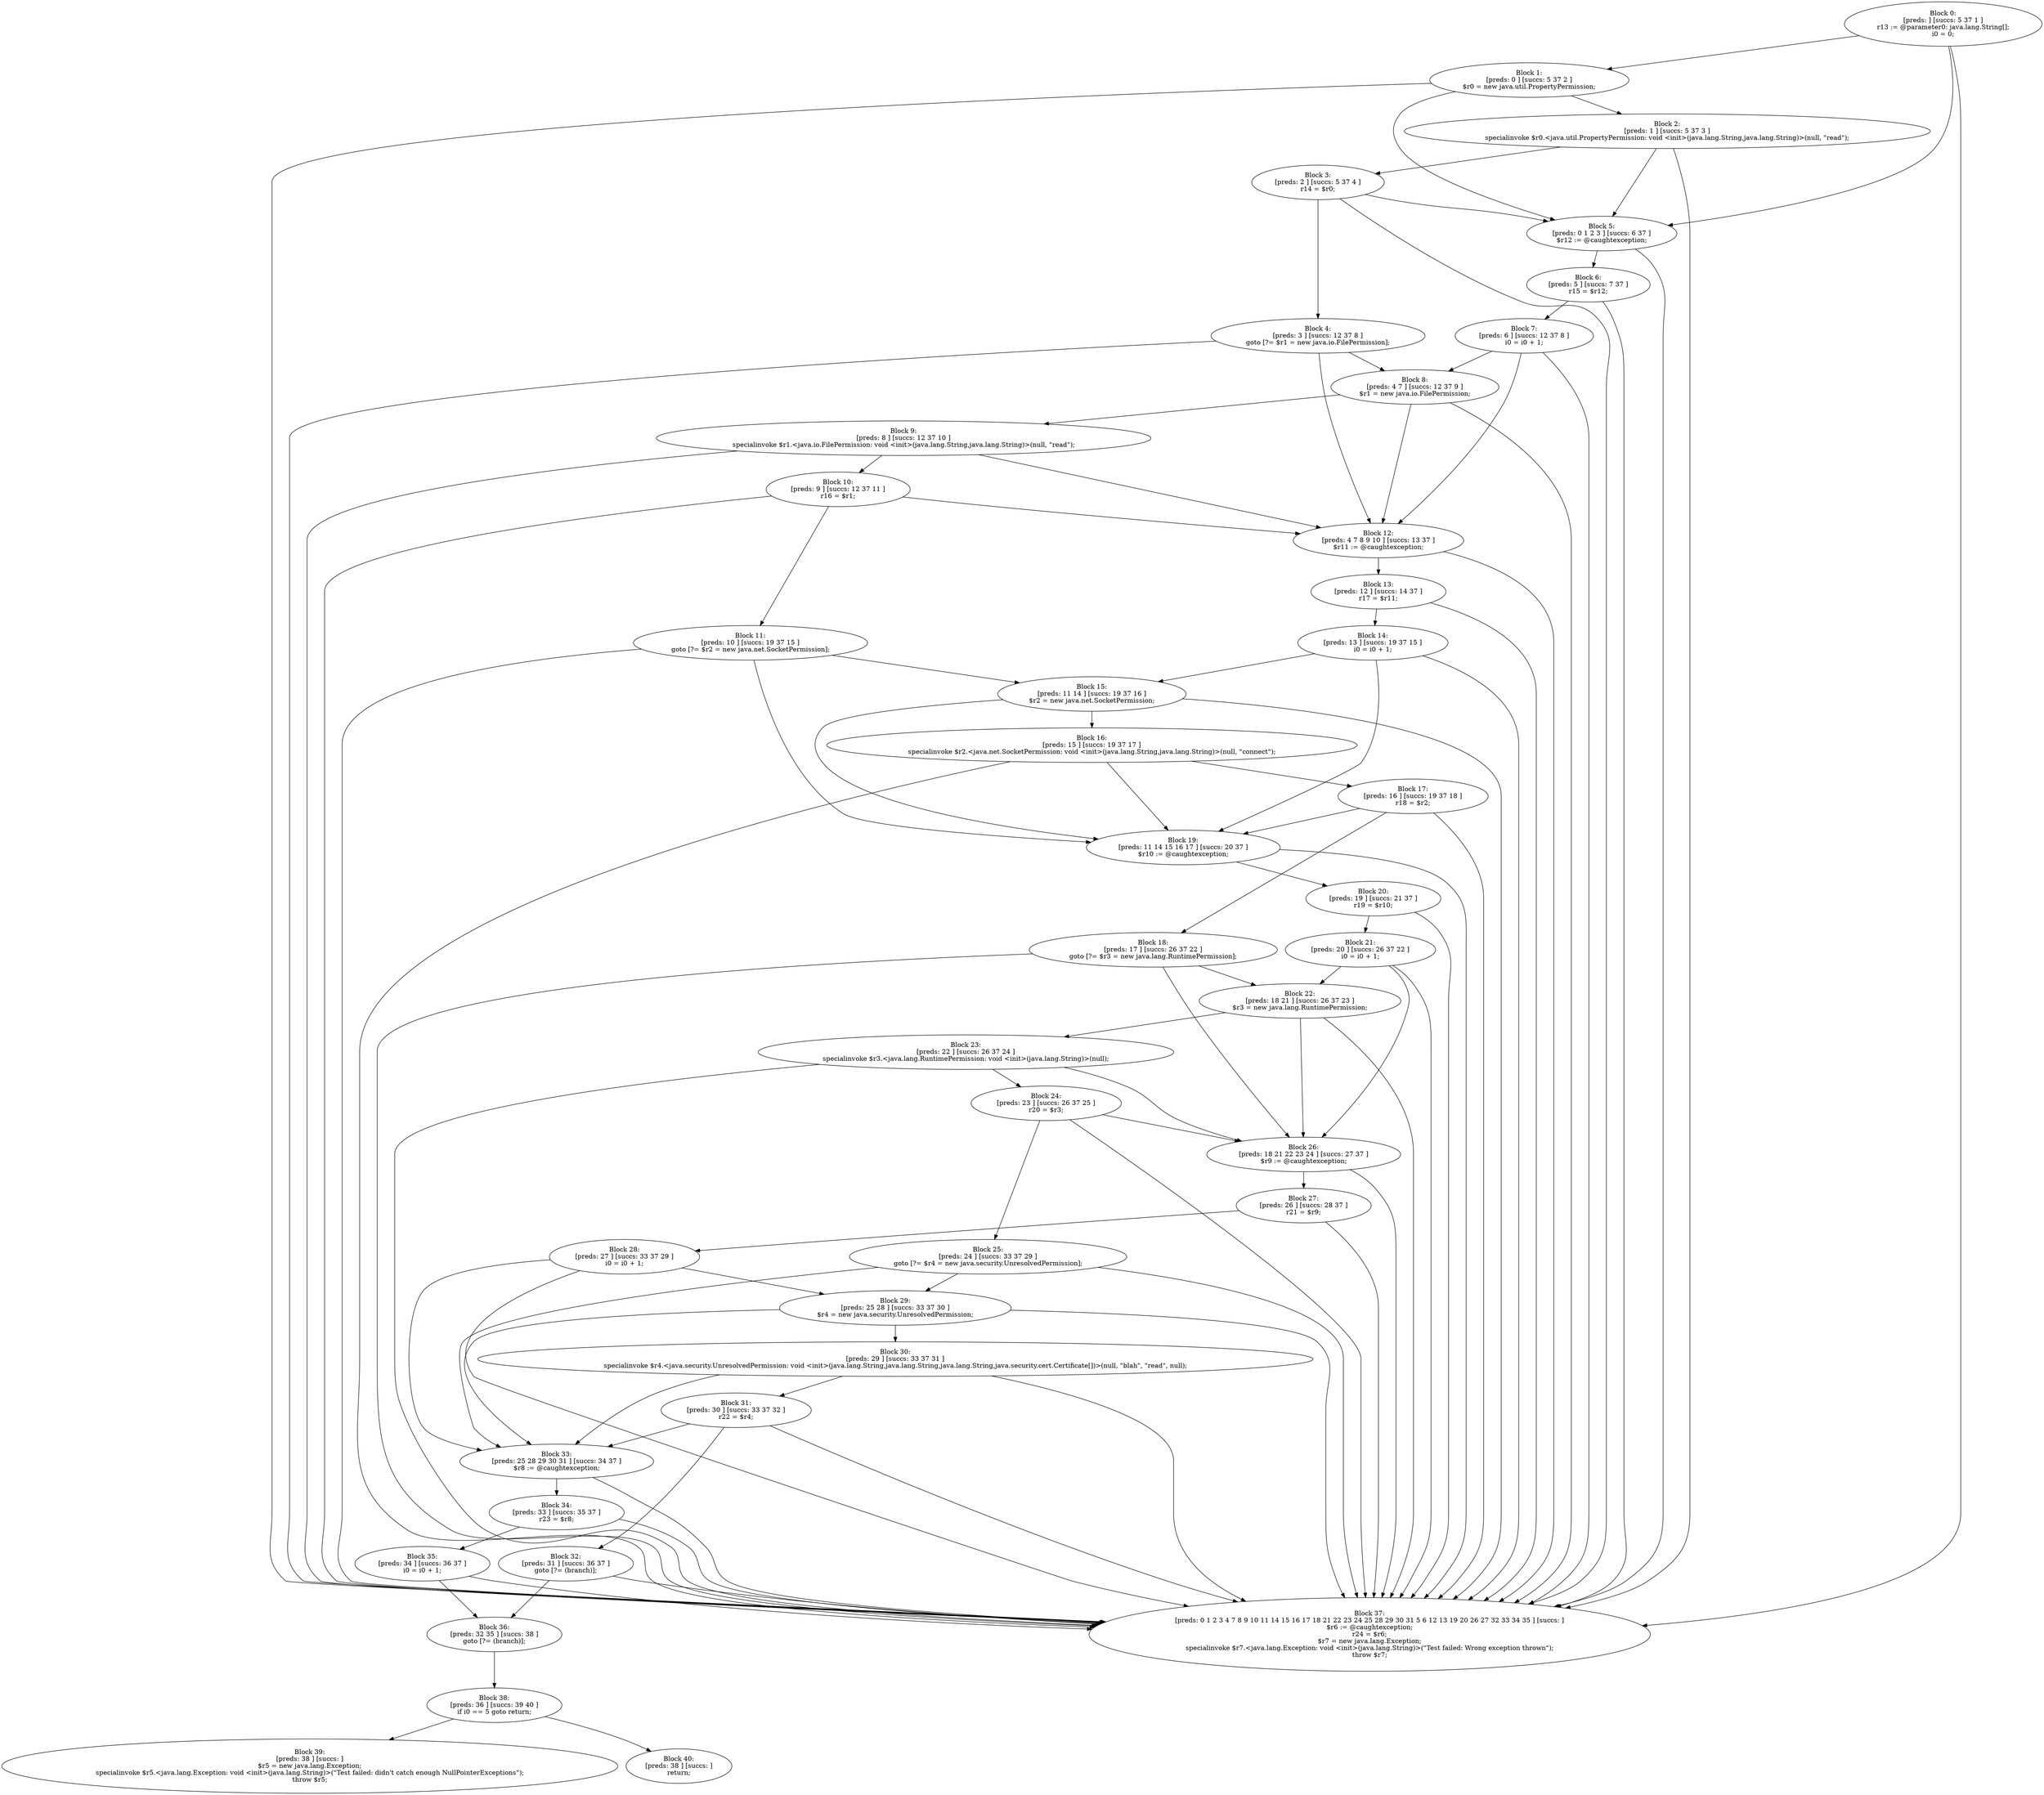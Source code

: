 digraph "unitGraph" {
    "Block 0:
[preds: ] [succs: 5 37 1 ]
r13 := @parameter0: java.lang.String[];
i0 = 0;
"
    "Block 1:
[preds: 0 ] [succs: 5 37 2 ]
$r0 = new java.util.PropertyPermission;
"
    "Block 2:
[preds: 1 ] [succs: 5 37 3 ]
specialinvoke $r0.<java.util.PropertyPermission: void <init>(java.lang.String,java.lang.String)>(null, \"read\");
"
    "Block 3:
[preds: 2 ] [succs: 5 37 4 ]
r14 = $r0;
"
    "Block 4:
[preds: 3 ] [succs: 12 37 8 ]
goto [?= $r1 = new java.io.FilePermission];
"
    "Block 5:
[preds: 0 1 2 3 ] [succs: 6 37 ]
$r12 := @caughtexception;
"
    "Block 6:
[preds: 5 ] [succs: 7 37 ]
r15 = $r12;
"
    "Block 7:
[preds: 6 ] [succs: 12 37 8 ]
i0 = i0 + 1;
"
    "Block 8:
[preds: 4 7 ] [succs: 12 37 9 ]
$r1 = new java.io.FilePermission;
"
    "Block 9:
[preds: 8 ] [succs: 12 37 10 ]
specialinvoke $r1.<java.io.FilePermission: void <init>(java.lang.String,java.lang.String)>(null, \"read\");
"
    "Block 10:
[preds: 9 ] [succs: 12 37 11 ]
r16 = $r1;
"
    "Block 11:
[preds: 10 ] [succs: 19 37 15 ]
goto [?= $r2 = new java.net.SocketPermission];
"
    "Block 12:
[preds: 4 7 8 9 10 ] [succs: 13 37 ]
$r11 := @caughtexception;
"
    "Block 13:
[preds: 12 ] [succs: 14 37 ]
r17 = $r11;
"
    "Block 14:
[preds: 13 ] [succs: 19 37 15 ]
i0 = i0 + 1;
"
    "Block 15:
[preds: 11 14 ] [succs: 19 37 16 ]
$r2 = new java.net.SocketPermission;
"
    "Block 16:
[preds: 15 ] [succs: 19 37 17 ]
specialinvoke $r2.<java.net.SocketPermission: void <init>(java.lang.String,java.lang.String)>(null, \"connect\");
"
    "Block 17:
[preds: 16 ] [succs: 19 37 18 ]
r18 = $r2;
"
    "Block 18:
[preds: 17 ] [succs: 26 37 22 ]
goto [?= $r3 = new java.lang.RuntimePermission];
"
    "Block 19:
[preds: 11 14 15 16 17 ] [succs: 20 37 ]
$r10 := @caughtexception;
"
    "Block 20:
[preds: 19 ] [succs: 21 37 ]
r19 = $r10;
"
    "Block 21:
[preds: 20 ] [succs: 26 37 22 ]
i0 = i0 + 1;
"
    "Block 22:
[preds: 18 21 ] [succs: 26 37 23 ]
$r3 = new java.lang.RuntimePermission;
"
    "Block 23:
[preds: 22 ] [succs: 26 37 24 ]
specialinvoke $r3.<java.lang.RuntimePermission: void <init>(java.lang.String)>(null);
"
    "Block 24:
[preds: 23 ] [succs: 26 37 25 ]
r20 = $r3;
"
    "Block 25:
[preds: 24 ] [succs: 33 37 29 ]
goto [?= $r4 = new java.security.UnresolvedPermission];
"
    "Block 26:
[preds: 18 21 22 23 24 ] [succs: 27 37 ]
$r9 := @caughtexception;
"
    "Block 27:
[preds: 26 ] [succs: 28 37 ]
r21 = $r9;
"
    "Block 28:
[preds: 27 ] [succs: 33 37 29 ]
i0 = i0 + 1;
"
    "Block 29:
[preds: 25 28 ] [succs: 33 37 30 ]
$r4 = new java.security.UnresolvedPermission;
"
    "Block 30:
[preds: 29 ] [succs: 33 37 31 ]
specialinvoke $r4.<java.security.UnresolvedPermission: void <init>(java.lang.String,java.lang.String,java.lang.String,java.security.cert.Certificate[])>(null, \"blah\", \"read\", null);
"
    "Block 31:
[preds: 30 ] [succs: 33 37 32 ]
r22 = $r4;
"
    "Block 32:
[preds: 31 ] [succs: 36 37 ]
goto [?= (branch)];
"
    "Block 33:
[preds: 25 28 29 30 31 ] [succs: 34 37 ]
$r8 := @caughtexception;
"
    "Block 34:
[preds: 33 ] [succs: 35 37 ]
r23 = $r8;
"
    "Block 35:
[preds: 34 ] [succs: 36 37 ]
i0 = i0 + 1;
"
    "Block 36:
[preds: 32 35 ] [succs: 38 ]
goto [?= (branch)];
"
    "Block 37:
[preds: 0 1 2 3 4 7 8 9 10 11 14 15 16 17 18 21 22 23 24 25 28 29 30 31 5 6 12 13 19 20 26 27 32 33 34 35 ] [succs: ]
$r6 := @caughtexception;
r24 = $r6;
$r7 = new java.lang.Exception;
specialinvoke $r7.<java.lang.Exception: void <init>(java.lang.String)>(\"Test failed: Wrong exception thrown\");
throw $r7;
"
    "Block 38:
[preds: 36 ] [succs: 39 40 ]
if i0 == 5 goto return;
"
    "Block 39:
[preds: 38 ] [succs: ]
$r5 = new java.lang.Exception;
specialinvoke $r5.<java.lang.Exception: void <init>(java.lang.String)>(\"Test failed: didn\'t catch enough NullPointerExceptions\");
throw $r5;
"
    "Block 40:
[preds: 38 ] [succs: ]
return;
"
    "Block 0:
[preds: ] [succs: 5 37 1 ]
r13 := @parameter0: java.lang.String[];
i0 = 0;
"->"Block 5:
[preds: 0 1 2 3 ] [succs: 6 37 ]
$r12 := @caughtexception;
";
    "Block 0:
[preds: ] [succs: 5 37 1 ]
r13 := @parameter0: java.lang.String[];
i0 = 0;
"->"Block 37:
[preds: 0 1 2 3 4 7 8 9 10 11 14 15 16 17 18 21 22 23 24 25 28 29 30 31 5 6 12 13 19 20 26 27 32 33 34 35 ] [succs: ]
$r6 := @caughtexception;
r24 = $r6;
$r7 = new java.lang.Exception;
specialinvoke $r7.<java.lang.Exception: void <init>(java.lang.String)>(\"Test failed: Wrong exception thrown\");
throw $r7;
";
    "Block 0:
[preds: ] [succs: 5 37 1 ]
r13 := @parameter0: java.lang.String[];
i0 = 0;
"->"Block 1:
[preds: 0 ] [succs: 5 37 2 ]
$r0 = new java.util.PropertyPermission;
";
    "Block 1:
[preds: 0 ] [succs: 5 37 2 ]
$r0 = new java.util.PropertyPermission;
"->"Block 5:
[preds: 0 1 2 3 ] [succs: 6 37 ]
$r12 := @caughtexception;
";
    "Block 1:
[preds: 0 ] [succs: 5 37 2 ]
$r0 = new java.util.PropertyPermission;
"->"Block 37:
[preds: 0 1 2 3 4 7 8 9 10 11 14 15 16 17 18 21 22 23 24 25 28 29 30 31 5 6 12 13 19 20 26 27 32 33 34 35 ] [succs: ]
$r6 := @caughtexception;
r24 = $r6;
$r7 = new java.lang.Exception;
specialinvoke $r7.<java.lang.Exception: void <init>(java.lang.String)>(\"Test failed: Wrong exception thrown\");
throw $r7;
";
    "Block 1:
[preds: 0 ] [succs: 5 37 2 ]
$r0 = new java.util.PropertyPermission;
"->"Block 2:
[preds: 1 ] [succs: 5 37 3 ]
specialinvoke $r0.<java.util.PropertyPermission: void <init>(java.lang.String,java.lang.String)>(null, \"read\");
";
    "Block 2:
[preds: 1 ] [succs: 5 37 3 ]
specialinvoke $r0.<java.util.PropertyPermission: void <init>(java.lang.String,java.lang.String)>(null, \"read\");
"->"Block 5:
[preds: 0 1 2 3 ] [succs: 6 37 ]
$r12 := @caughtexception;
";
    "Block 2:
[preds: 1 ] [succs: 5 37 3 ]
specialinvoke $r0.<java.util.PropertyPermission: void <init>(java.lang.String,java.lang.String)>(null, \"read\");
"->"Block 37:
[preds: 0 1 2 3 4 7 8 9 10 11 14 15 16 17 18 21 22 23 24 25 28 29 30 31 5 6 12 13 19 20 26 27 32 33 34 35 ] [succs: ]
$r6 := @caughtexception;
r24 = $r6;
$r7 = new java.lang.Exception;
specialinvoke $r7.<java.lang.Exception: void <init>(java.lang.String)>(\"Test failed: Wrong exception thrown\");
throw $r7;
";
    "Block 2:
[preds: 1 ] [succs: 5 37 3 ]
specialinvoke $r0.<java.util.PropertyPermission: void <init>(java.lang.String,java.lang.String)>(null, \"read\");
"->"Block 3:
[preds: 2 ] [succs: 5 37 4 ]
r14 = $r0;
";
    "Block 3:
[preds: 2 ] [succs: 5 37 4 ]
r14 = $r0;
"->"Block 5:
[preds: 0 1 2 3 ] [succs: 6 37 ]
$r12 := @caughtexception;
";
    "Block 3:
[preds: 2 ] [succs: 5 37 4 ]
r14 = $r0;
"->"Block 37:
[preds: 0 1 2 3 4 7 8 9 10 11 14 15 16 17 18 21 22 23 24 25 28 29 30 31 5 6 12 13 19 20 26 27 32 33 34 35 ] [succs: ]
$r6 := @caughtexception;
r24 = $r6;
$r7 = new java.lang.Exception;
specialinvoke $r7.<java.lang.Exception: void <init>(java.lang.String)>(\"Test failed: Wrong exception thrown\");
throw $r7;
";
    "Block 3:
[preds: 2 ] [succs: 5 37 4 ]
r14 = $r0;
"->"Block 4:
[preds: 3 ] [succs: 12 37 8 ]
goto [?= $r1 = new java.io.FilePermission];
";
    "Block 4:
[preds: 3 ] [succs: 12 37 8 ]
goto [?= $r1 = new java.io.FilePermission];
"->"Block 12:
[preds: 4 7 8 9 10 ] [succs: 13 37 ]
$r11 := @caughtexception;
";
    "Block 4:
[preds: 3 ] [succs: 12 37 8 ]
goto [?= $r1 = new java.io.FilePermission];
"->"Block 37:
[preds: 0 1 2 3 4 7 8 9 10 11 14 15 16 17 18 21 22 23 24 25 28 29 30 31 5 6 12 13 19 20 26 27 32 33 34 35 ] [succs: ]
$r6 := @caughtexception;
r24 = $r6;
$r7 = new java.lang.Exception;
specialinvoke $r7.<java.lang.Exception: void <init>(java.lang.String)>(\"Test failed: Wrong exception thrown\");
throw $r7;
";
    "Block 4:
[preds: 3 ] [succs: 12 37 8 ]
goto [?= $r1 = new java.io.FilePermission];
"->"Block 8:
[preds: 4 7 ] [succs: 12 37 9 ]
$r1 = new java.io.FilePermission;
";
    "Block 5:
[preds: 0 1 2 3 ] [succs: 6 37 ]
$r12 := @caughtexception;
"->"Block 6:
[preds: 5 ] [succs: 7 37 ]
r15 = $r12;
";
    "Block 5:
[preds: 0 1 2 3 ] [succs: 6 37 ]
$r12 := @caughtexception;
"->"Block 37:
[preds: 0 1 2 3 4 7 8 9 10 11 14 15 16 17 18 21 22 23 24 25 28 29 30 31 5 6 12 13 19 20 26 27 32 33 34 35 ] [succs: ]
$r6 := @caughtexception;
r24 = $r6;
$r7 = new java.lang.Exception;
specialinvoke $r7.<java.lang.Exception: void <init>(java.lang.String)>(\"Test failed: Wrong exception thrown\");
throw $r7;
";
    "Block 6:
[preds: 5 ] [succs: 7 37 ]
r15 = $r12;
"->"Block 7:
[preds: 6 ] [succs: 12 37 8 ]
i0 = i0 + 1;
";
    "Block 6:
[preds: 5 ] [succs: 7 37 ]
r15 = $r12;
"->"Block 37:
[preds: 0 1 2 3 4 7 8 9 10 11 14 15 16 17 18 21 22 23 24 25 28 29 30 31 5 6 12 13 19 20 26 27 32 33 34 35 ] [succs: ]
$r6 := @caughtexception;
r24 = $r6;
$r7 = new java.lang.Exception;
specialinvoke $r7.<java.lang.Exception: void <init>(java.lang.String)>(\"Test failed: Wrong exception thrown\");
throw $r7;
";
    "Block 7:
[preds: 6 ] [succs: 12 37 8 ]
i0 = i0 + 1;
"->"Block 12:
[preds: 4 7 8 9 10 ] [succs: 13 37 ]
$r11 := @caughtexception;
";
    "Block 7:
[preds: 6 ] [succs: 12 37 8 ]
i0 = i0 + 1;
"->"Block 37:
[preds: 0 1 2 3 4 7 8 9 10 11 14 15 16 17 18 21 22 23 24 25 28 29 30 31 5 6 12 13 19 20 26 27 32 33 34 35 ] [succs: ]
$r6 := @caughtexception;
r24 = $r6;
$r7 = new java.lang.Exception;
specialinvoke $r7.<java.lang.Exception: void <init>(java.lang.String)>(\"Test failed: Wrong exception thrown\");
throw $r7;
";
    "Block 7:
[preds: 6 ] [succs: 12 37 8 ]
i0 = i0 + 1;
"->"Block 8:
[preds: 4 7 ] [succs: 12 37 9 ]
$r1 = new java.io.FilePermission;
";
    "Block 8:
[preds: 4 7 ] [succs: 12 37 9 ]
$r1 = new java.io.FilePermission;
"->"Block 12:
[preds: 4 7 8 9 10 ] [succs: 13 37 ]
$r11 := @caughtexception;
";
    "Block 8:
[preds: 4 7 ] [succs: 12 37 9 ]
$r1 = new java.io.FilePermission;
"->"Block 37:
[preds: 0 1 2 3 4 7 8 9 10 11 14 15 16 17 18 21 22 23 24 25 28 29 30 31 5 6 12 13 19 20 26 27 32 33 34 35 ] [succs: ]
$r6 := @caughtexception;
r24 = $r6;
$r7 = new java.lang.Exception;
specialinvoke $r7.<java.lang.Exception: void <init>(java.lang.String)>(\"Test failed: Wrong exception thrown\");
throw $r7;
";
    "Block 8:
[preds: 4 7 ] [succs: 12 37 9 ]
$r1 = new java.io.FilePermission;
"->"Block 9:
[preds: 8 ] [succs: 12 37 10 ]
specialinvoke $r1.<java.io.FilePermission: void <init>(java.lang.String,java.lang.String)>(null, \"read\");
";
    "Block 9:
[preds: 8 ] [succs: 12 37 10 ]
specialinvoke $r1.<java.io.FilePermission: void <init>(java.lang.String,java.lang.String)>(null, \"read\");
"->"Block 12:
[preds: 4 7 8 9 10 ] [succs: 13 37 ]
$r11 := @caughtexception;
";
    "Block 9:
[preds: 8 ] [succs: 12 37 10 ]
specialinvoke $r1.<java.io.FilePermission: void <init>(java.lang.String,java.lang.String)>(null, \"read\");
"->"Block 37:
[preds: 0 1 2 3 4 7 8 9 10 11 14 15 16 17 18 21 22 23 24 25 28 29 30 31 5 6 12 13 19 20 26 27 32 33 34 35 ] [succs: ]
$r6 := @caughtexception;
r24 = $r6;
$r7 = new java.lang.Exception;
specialinvoke $r7.<java.lang.Exception: void <init>(java.lang.String)>(\"Test failed: Wrong exception thrown\");
throw $r7;
";
    "Block 9:
[preds: 8 ] [succs: 12 37 10 ]
specialinvoke $r1.<java.io.FilePermission: void <init>(java.lang.String,java.lang.String)>(null, \"read\");
"->"Block 10:
[preds: 9 ] [succs: 12 37 11 ]
r16 = $r1;
";
    "Block 10:
[preds: 9 ] [succs: 12 37 11 ]
r16 = $r1;
"->"Block 12:
[preds: 4 7 8 9 10 ] [succs: 13 37 ]
$r11 := @caughtexception;
";
    "Block 10:
[preds: 9 ] [succs: 12 37 11 ]
r16 = $r1;
"->"Block 37:
[preds: 0 1 2 3 4 7 8 9 10 11 14 15 16 17 18 21 22 23 24 25 28 29 30 31 5 6 12 13 19 20 26 27 32 33 34 35 ] [succs: ]
$r6 := @caughtexception;
r24 = $r6;
$r7 = new java.lang.Exception;
specialinvoke $r7.<java.lang.Exception: void <init>(java.lang.String)>(\"Test failed: Wrong exception thrown\");
throw $r7;
";
    "Block 10:
[preds: 9 ] [succs: 12 37 11 ]
r16 = $r1;
"->"Block 11:
[preds: 10 ] [succs: 19 37 15 ]
goto [?= $r2 = new java.net.SocketPermission];
";
    "Block 11:
[preds: 10 ] [succs: 19 37 15 ]
goto [?= $r2 = new java.net.SocketPermission];
"->"Block 19:
[preds: 11 14 15 16 17 ] [succs: 20 37 ]
$r10 := @caughtexception;
";
    "Block 11:
[preds: 10 ] [succs: 19 37 15 ]
goto [?= $r2 = new java.net.SocketPermission];
"->"Block 37:
[preds: 0 1 2 3 4 7 8 9 10 11 14 15 16 17 18 21 22 23 24 25 28 29 30 31 5 6 12 13 19 20 26 27 32 33 34 35 ] [succs: ]
$r6 := @caughtexception;
r24 = $r6;
$r7 = new java.lang.Exception;
specialinvoke $r7.<java.lang.Exception: void <init>(java.lang.String)>(\"Test failed: Wrong exception thrown\");
throw $r7;
";
    "Block 11:
[preds: 10 ] [succs: 19 37 15 ]
goto [?= $r2 = new java.net.SocketPermission];
"->"Block 15:
[preds: 11 14 ] [succs: 19 37 16 ]
$r2 = new java.net.SocketPermission;
";
    "Block 12:
[preds: 4 7 8 9 10 ] [succs: 13 37 ]
$r11 := @caughtexception;
"->"Block 13:
[preds: 12 ] [succs: 14 37 ]
r17 = $r11;
";
    "Block 12:
[preds: 4 7 8 9 10 ] [succs: 13 37 ]
$r11 := @caughtexception;
"->"Block 37:
[preds: 0 1 2 3 4 7 8 9 10 11 14 15 16 17 18 21 22 23 24 25 28 29 30 31 5 6 12 13 19 20 26 27 32 33 34 35 ] [succs: ]
$r6 := @caughtexception;
r24 = $r6;
$r7 = new java.lang.Exception;
specialinvoke $r7.<java.lang.Exception: void <init>(java.lang.String)>(\"Test failed: Wrong exception thrown\");
throw $r7;
";
    "Block 13:
[preds: 12 ] [succs: 14 37 ]
r17 = $r11;
"->"Block 14:
[preds: 13 ] [succs: 19 37 15 ]
i0 = i0 + 1;
";
    "Block 13:
[preds: 12 ] [succs: 14 37 ]
r17 = $r11;
"->"Block 37:
[preds: 0 1 2 3 4 7 8 9 10 11 14 15 16 17 18 21 22 23 24 25 28 29 30 31 5 6 12 13 19 20 26 27 32 33 34 35 ] [succs: ]
$r6 := @caughtexception;
r24 = $r6;
$r7 = new java.lang.Exception;
specialinvoke $r7.<java.lang.Exception: void <init>(java.lang.String)>(\"Test failed: Wrong exception thrown\");
throw $r7;
";
    "Block 14:
[preds: 13 ] [succs: 19 37 15 ]
i0 = i0 + 1;
"->"Block 19:
[preds: 11 14 15 16 17 ] [succs: 20 37 ]
$r10 := @caughtexception;
";
    "Block 14:
[preds: 13 ] [succs: 19 37 15 ]
i0 = i0 + 1;
"->"Block 37:
[preds: 0 1 2 3 4 7 8 9 10 11 14 15 16 17 18 21 22 23 24 25 28 29 30 31 5 6 12 13 19 20 26 27 32 33 34 35 ] [succs: ]
$r6 := @caughtexception;
r24 = $r6;
$r7 = new java.lang.Exception;
specialinvoke $r7.<java.lang.Exception: void <init>(java.lang.String)>(\"Test failed: Wrong exception thrown\");
throw $r7;
";
    "Block 14:
[preds: 13 ] [succs: 19 37 15 ]
i0 = i0 + 1;
"->"Block 15:
[preds: 11 14 ] [succs: 19 37 16 ]
$r2 = new java.net.SocketPermission;
";
    "Block 15:
[preds: 11 14 ] [succs: 19 37 16 ]
$r2 = new java.net.SocketPermission;
"->"Block 19:
[preds: 11 14 15 16 17 ] [succs: 20 37 ]
$r10 := @caughtexception;
";
    "Block 15:
[preds: 11 14 ] [succs: 19 37 16 ]
$r2 = new java.net.SocketPermission;
"->"Block 37:
[preds: 0 1 2 3 4 7 8 9 10 11 14 15 16 17 18 21 22 23 24 25 28 29 30 31 5 6 12 13 19 20 26 27 32 33 34 35 ] [succs: ]
$r6 := @caughtexception;
r24 = $r6;
$r7 = new java.lang.Exception;
specialinvoke $r7.<java.lang.Exception: void <init>(java.lang.String)>(\"Test failed: Wrong exception thrown\");
throw $r7;
";
    "Block 15:
[preds: 11 14 ] [succs: 19 37 16 ]
$r2 = new java.net.SocketPermission;
"->"Block 16:
[preds: 15 ] [succs: 19 37 17 ]
specialinvoke $r2.<java.net.SocketPermission: void <init>(java.lang.String,java.lang.String)>(null, \"connect\");
";
    "Block 16:
[preds: 15 ] [succs: 19 37 17 ]
specialinvoke $r2.<java.net.SocketPermission: void <init>(java.lang.String,java.lang.String)>(null, \"connect\");
"->"Block 19:
[preds: 11 14 15 16 17 ] [succs: 20 37 ]
$r10 := @caughtexception;
";
    "Block 16:
[preds: 15 ] [succs: 19 37 17 ]
specialinvoke $r2.<java.net.SocketPermission: void <init>(java.lang.String,java.lang.String)>(null, \"connect\");
"->"Block 37:
[preds: 0 1 2 3 4 7 8 9 10 11 14 15 16 17 18 21 22 23 24 25 28 29 30 31 5 6 12 13 19 20 26 27 32 33 34 35 ] [succs: ]
$r6 := @caughtexception;
r24 = $r6;
$r7 = new java.lang.Exception;
specialinvoke $r7.<java.lang.Exception: void <init>(java.lang.String)>(\"Test failed: Wrong exception thrown\");
throw $r7;
";
    "Block 16:
[preds: 15 ] [succs: 19 37 17 ]
specialinvoke $r2.<java.net.SocketPermission: void <init>(java.lang.String,java.lang.String)>(null, \"connect\");
"->"Block 17:
[preds: 16 ] [succs: 19 37 18 ]
r18 = $r2;
";
    "Block 17:
[preds: 16 ] [succs: 19 37 18 ]
r18 = $r2;
"->"Block 19:
[preds: 11 14 15 16 17 ] [succs: 20 37 ]
$r10 := @caughtexception;
";
    "Block 17:
[preds: 16 ] [succs: 19 37 18 ]
r18 = $r2;
"->"Block 37:
[preds: 0 1 2 3 4 7 8 9 10 11 14 15 16 17 18 21 22 23 24 25 28 29 30 31 5 6 12 13 19 20 26 27 32 33 34 35 ] [succs: ]
$r6 := @caughtexception;
r24 = $r6;
$r7 = new java.lang.Exception;
specialinvoke $r7.<java.lang.Exception: void <init>(java.lang.String)>(\"Test failed: Wrong exception thrown\");
throw $r7;
";
    "Block 17:
[preds: 16 ] [succs: 19 37 18 ]
r18 = $r2;
"->"Block 18:
[preds: 17 ] [succs: 26 37 22 ]
goto [?= $r3 = new java.lang.RuntimePermission];
";
    "Block 18:
[preds: 17 ] [succs: 26 37 22 ]
goto [?= $r3 = new java.lang.RuntimePermission];
"->"Block 26:
[preds: 18 21 22 23 24 ] [succs: 27 37 ]
$r9 := @caughtexception;
";
    "Block 18:
[preds: 17 ] [succs: 26 37 22 ]
goto [?= $r3 = new java.lang.RuntimePermission];
"->"Block 37:
[preds: 0 1 2 3 4 7 8 9 10 11 14 15 16 17 18 21 22 23 24 25 28 29 30 31 5 6 12 13 19 20 26 27 32 33 34 35 ] [succs: ]
$r6 := @caughtexception;
r24 = $r6;
$r7 = new java.lang.Exception;
specialinvoke $r7.<java.lang.Exception: void <init>(java.lang.String)>(\"Test failed: Wrong exception thrown\");
throw $r7;
";
    "Block 18:
[preds: 17 ] [succs: 26 37 22 ]
goto [?= $r3 = new java.lang.RuntimePermission];
"->"Block 22:
[preds: 18 21 ] [succs: 26 37 23 ]
$r3 = new java.lang.RuntimePermission;
";
    "Block 19:
[preds: 11 14 15 16 17 ] [succs: 20 37 ]
$r10 := @caughtexception;
"->"Block 20:
[preds: 19 ] [succs: 21 37 ]
r19 = $r10;
";
    "Block 19:
[preds: 11 14 15 16 17 ] [succs: 20 37 ]
$r10 := @caughtexception;
"->"Block 37:
[preds: 0 1 2 3 4 7 8 9 10 11 14 15 16 17 18 21 22 23 24 25 28 29 30 31 5 6 12 13 19 20 26 27 32 33 34 35 ] [succs: ]
$r6 := @caughtexception;
r24 = $r6;
$r7 = new java.lang.Exception;
specialinvoke $r7.<java.lang.Exception: void <init>(java.lang.String)>(\"Test failed: Wrong exception thrown\");
throw $r7;
";
    "Block 20:
[preds: 19 ] [succs: 21 37 ]
r19 = $r10;
"->"Block 21:
[preds: 20 ] [succs: 26 37 22 ]
i0 = i0 + 1;
";
    "Block 20:
[preds: 19 ] [succs: 21 37 ]
r19 = $r10;
"->"Block 37:
[preds: 0 1 2 3 4 7 8 9 10 11 14 15 16 17 18 21 22 23 24 25 28 29 30 31 5 6 12 13 19 20 26 27 32 33 34 35 ] [succs: ]
$r6 := @caughtexception;
r24 = $r6;
$r7 = new java.lang.Exception;
specialinvoke $r7.<java.lang.Exception: void <init>(java.lang.String)>(\"Test failed: Wrong exception thrown\");
throw $r7;
";
    "Block 21:
[preds: 20 ] [succs: 26 37 22 ]
i0 = i0 + 1;
"->"Block 26:
[preds: 18 21 22 23 24 ] [succs: 27 37 ]
$r9 := @caughtexception;
";
    "Block 21:
[preds: 20 ] [succs: 26 37 22 ]
i0 = i0 + 1;
"->"Block 37:
[preds: 0 1 2 3 4 7 8 9 10 11 14 15 16 17 18 21 22 23 24 25 28 29 30 31 5 6 12 13 19 20 26 27 32 33 34 35 ] [succs: ]
$r6 := @caughtexception;
r24 = $r6;
$r7 = new java.lang.Exception;
specialinvoke $r7.<java.lang.Exception: void <init>(java.lang.String)>(\"Test failed: Wrong exception thrown\");
throw $r7;
";
    "Block 21:
[preds: 20 ] [succs: 26 37 22 ]
i0 = i0 + 1;
"->"Block 22:
[preds: 18 21 ] [succs: 26 37 23 ]
$r3 = new java.lang.RuntimePermission;
";
    "Block 22:
[preds: 18 21 ] [succs: 26 37 23 ]
$r3 = new java.lang.RuntimePermission;
"->"Block 26:
[preds: 18 21 22 23 24 ] [succs: 27 37 ]
$r9 := @caughtexception;
";
    "Block 22:
[preds: 18 21 ] [succs: 26 37 23 ]
$r3 = new java.lang.RuntimePermission;
"->"Block 37:
[preds: 0 1 2 3 4 7 8 9 10 11 14 15 16 17 18 21 22 23 24 25 28 29 30 31 5 6 12 13 19 20 26 27 32 33 34 35 ] [succs: ]
$r6 := @caughtexception;
r24 = $r6;
$r7 = new java.lang.Exception;
specialinvoke $r7.<java.lang.Exception: void <init>(java.lang.String)>(\"Test failed: Wrong exception thrown\");
throw $r7;
";
    "Block 22:
[preds: 18 21 ] [succs: 26 37 23 ]
$r3 = new java.lang.RuntimePermission;
"->"Block 23:
[preds: 22 ] [succs: 26 37 24 ]
specialinvoke $r3.<java.lang.RuntimePermission: void <init>(java.lang.String)>(null);
";
    "Block 23:
[preds: 22 ] [succs: 26 37 24 ]
specialinvoke $r3.<java.lang.RuntimePermission: void <init>(java.lang.String)>(null);
"->"Block 26:
[preds: 18 21 22 23 24 ] [succs: 27 37 ]
$r9 := @caughtexception;
";
    "Block 23:
[preds: 22 ] [succs: 26 37 24 ]
specialinvoke $r3.<java.lang.RuntimePermission: void <init>(java.lang.String)>(null);
"->"Block 37:
[preds: 0 1 2 3 4 7 8 9 10 11 14 15 16 17 18 21 22 23 24 25 28 29 30 31 5 6 12 13 19 20 26 27 32 33 34 35 ] [succs: ]
$r6 := @caughtexception;
r24 = $r6;
$r7 = new java.lang.Exception;
specialinvoke $r7.<java.lang.Exception: void <init>(java.lang.String)>(\"Test failed: Wrong exception thrown\");
throw $r7;
";
    "Block 23:
[preds: 22 ] [succs: 26 37 24 ]
specialinvoke $r3.<java.lang.RuntimePermission: void <init>(java.lang.String)>(null);
"->"Block 24:
[preds: 23 ] [succs: 26 37 25 ]
r20 = $r3;
";
    "Block 24:
[preds: 23 ] [succs: 26 37 25 ]
r20 = $r3;
"->"Block 26:
[preds: 18 21 22 23 24 ] [succs: 27 37 ]
$r9 := @caughtexception;
";
    "Block 24:
[preds: 23 ] [succs: 26 37 25 ]
r20 = $r3;
"->"Block 37:
[preds: 0 1 2 3 4 7 8 9 10 11 14 15 16 17 18 21 22 23 24 25 28 29 30 31 5 6 12 13 19 20 26 27 32 33 34 35 ] [succs: ]
$r6 := @caughtexception;
r24 = $r6;
$r7 = new java.lang.Exception;
specialinvoke $r7.<java.lang.Exception: void <init>(java.lang.String)>(\"Test failed: Wrong exception thrown\");
throw $r7;
";
    "Block 24:
[preds: 23 ] [succs: 26 37 25 ]
r20 = $r3;
"->"Block 25:
[preds: 24 ] [succs: 33 37 29 ]
goto [?= $r4 = new java.security.UnresolvedPermission];
";
    "Block 25:
[preds: 24 ] [succs: 33 37 29 ]
goto [?= $r4 = new java.security.UnresolvedPermission];
"->"Block 33:
[preds: 25 28 29 30 31 ] [succs: 34 37 ]
$r8 := @caughtexception;
";
    "Block 25:
[preds: 24 ] [succs: 33 37 29 ]
goto [?= $r4 = new java.security.UnresolvedPermission];
"->"Block 37:
[preds: 0 1 2 3 4 7 8 9 10 11 14 15 16 17 18 21 22 23 24 25 28 29 30 31 5 6 12 13 19 20 26 27 32 33 34 35 ] [succs: ]
$r6 := @caughtexception;
r24 = $r6;
$r7 = new java.lang.Exception;
specialinvoke $r7.<java.lang.Exception: void <init>(java.lang.String)>(\"Test failed: Wrong exception thrown\");
throw $r7;
";
    "Block 25:
[preds: 24 ] [succs: 33 37 29 ]
goto [?= $r4 = new java.security.UnresolvedPermission];
"->"Block 29:
[preds: 25 28 ] [succs: 33 37 30 ]
$r4 = new java.security.UnresolvedPermission;
";
    "Block 26:
[preds: 18 21 22 23 24 ] [succs: 27 37 ]
$r9 := @caughtexception;
"->"Block 27:
[preds: 26 ] [succs: 28 37 ]
r21 = $r9;
";
    "Block 26:
[preds: 18 21 22 23 24 ] [succs: 27 37 ]
$r9 := @caughtexception;
"->"Block 37:
[preds: 0 1 2 3 4 7 8 9 10 11 14 15 16 17 18 21 22 23 24 25 28 29 30 31 5 6 12 13 19 20 26 27 32 33 34 35 ] [succs: ]
$r6 := @caughtexception;
r24 = $r6;
$r7 = new java.lang.Exception;
specialinvoke $r7.<java.lang.Exception: void <init>(java.lang.String)>(\"Test failed: Wrong exception thrown\");
throw $r7;
";
    "Block 27:
[preds: 26 ] [succs: 28 37 ]
r21 = $r9;
"->"Block 28:
[preds: 27 ] [succs: 33 37 29 ]
i0 = i0 + 1;
";
    "Block 27:
[preds: 26 ] [succs: 28 37 ]
r21 = $r9;
"->"Block 37:
[preds: 0 1 2 3 4 7 8 9 10 11 14 15 16 17 18 21 22 23 24 25 28 29 30 31 5 6 12 13 19 20 26 27 32 33 34 35 ] [succs: ]
$r6 := @caughtexception;
r24 = $r6;
$r7 = new java.lang.Exception;
specialinvoke $r7.<java.lang.Exception: void <init>(java.lang.String)>(\"Test failed: Wrong exception thrown\");
throw $r7;
";
    "Block 28:
[preds: 27 ] [succs: 33 37 29 ]
i0 = i0 + 1;
"->"Block 33:
[preds: 25 28 29 30 31 ] [succs: 34 37 ]
$r8 := @caughtexception;
";
    "Block 28:
[preds: 27 ] [succs: 33 37 29 ]
i0 = i0 + 1;
"->"Block 37:
[preds: 0 1 2 3 4 7 8 9 10 11 14 15 16 17 18 21 22 23 24 25 28 29 30 31 5 6 12 13 19 20 26 27 32 33 34 35 ] [succs: ]
$r6 := @caughtexception;
r24 = $r6;
$r7 = new java.lang.Exception;
specialinvoke $r7.<java.lang.Exception: void <init>(java.lang.String)>(\"Test failed: Wrong exception thrown\");
throw $r7;
";
    "Block 28:
[preds: 27 ] [succs: 33 37 29 ]
i0 = i0 + 1;
"->"Block 29:
[preds: 25 28 ] [succs: 33 37 30 ]
$r4 = new java.security.UnresolvedPermission;
";
    "Block 29:
[preds: 25 28 ] [succs: 33 37 30 ]
$r4 = new java.security.UnresolvedPermission;
"->"Block 33:
[preds: 25 28 29 30 31 ] [succs: 34 37 ]
$r8 := @caughtexception;
";
    "Block 29:
[preds: 25 28 ] [succs: 33 37 30 ]
$r4 = new java.security.UnresolvedPermission;
"->"Block 37:
[preds: 0 1 2 3 4 7 8 9 10 11 14 15 16 17 18 21 22 23 24 25 28 29 30 31 5 6 12 13 19 20 26 27 32 33 34 35 ] [succs: ]
$r6 := @caughtexception;
r24 = $r6;
$r7 = new java.lang.Exception;
specialinvoke $r7.<java.lang.Exception: void <init>(java.lang.String)>(\"Test failed: Wrong exception thrown\");
throw $r7;
";
    "Block 29:
[preds: 25 28 ] [succs: 33 37 30 ]
$r4 = new java.security.UnresolvedPermission;
"->"Block 30:
[preds: 29 ] [succs: 33 37 31 ]
specialinvoke $r4.<java.security.UnresolvedPermission: void <init>(java.lang.String,java.lang.String,java.lang.String,java.security.cert.Certificate[])>(null, \"blah\", \"read\", null);
";
    "Block 30:
[preds: 29 ] [succs: 33 37 31 ]
specialinvoke $r4.<java.security.UnresolvedPermission: void <init>(java.lang.String,java.lang.String,java.lang.String,java.security.cert.Certificate[])>(null, \"blah\", \"read\", null);
"->"Block 33:
[preds: 25 28 29 30 31 ] [succs: 34 37 ]
$r8 := @caughtexception;
";
    "Block 30:
[preds: 29 ] [succs: 33 37 31 ]
specialinvoke $r4.<java.security.UnresolvedPermission: void <init>(java.lang.String,java.lang.String,java.lang.String,java.security.cert.Certificate[])>(null, \"blah\", \"read\", null);
"->"Block 37:
[preds: 0 1 2 3 4 7 8 9 10 11 14 15 16 17 18 21 22 23 24 25 28 29 30 31 5 6 12 13 19 20 26 27 32 33 34 35 ] [succs: ]
$r6 := @caughtexception;
r24 = $r6;
$r7 = new java.lang.Exception;
specialinvoke $r7.<java.lang.Exception: void <init>(java.lang.String)>(\"Test failed: Wrong exception thrown\");
throw $r7;
";
    "Block 30:
[preds: 29 ] [succs: 33 37 31 ]
specialinvoke $r4.<java.security.UnresolvedPermission: void <init>(java.lang.String,java.lang.String,java.lang.String,java.security.cert.Certificate[])>(null, \"blah\", \"read\", null);
"->"Block 31:
[preds: 30 ] [succs: 33 37 32 ]
r22 = $r4;
";
    "Block 31:
[preds: 30 ] [succs: 33 37 32 ]
r22 = $r4;
"->"Block 33:
[preds: 25 28 29 30 31 ] [succs: 34 37 ]
$r8 := @caughtexception;
";
    "Block 31:
[preds: 30 ] [succs: 33 37 32 ]
r22 = $r4;
"->"Block 37:
[preds: 0 1 2 3 4 7 8 9 10 11 14 15 16 17 18 21 22 23 24 25 28 29 30 31 5 6 12 13 19 20 26 27 32 33 34 35 ] [succs: ]
$r6 := @caughtexception;
r24 = $r6;
$r7 = new java.lang.Exception;
specialinvoke $r7.<java.lang.Exception: void <init>(java.lang.String)>(\"Test failed: Wrong exception thrown\");
throw $r7;
";
    "Block 31:
[preds: 30 ] [succs: 33 37 32 ]
r22 = $r4;
"->"Block 32:
[preds: 31 ] [succs: 36 37 ]
goto [?= (branch)];
";
    "Block 32:
[preds: 31 ] [succs: 36 37 ]
goto [?= (branch)];
"->"Block 36:
[preds: 32 35 ] [succs: 38 ]
goto [?= (branch)];
";
    "Block 32:
[preds: 31 ] [succs: 36 37 ]
goto [?= (branch)];
"->"Block 37:
[preds: 0 1 2 3 4 7 8 9 10 11 14 15 16 17 18 21 22 23 24 25 28 29 30 31 5 6 12 13 19 20 26 27 32 33 34 35 ] [succs: ]
$r6 := @caughtexception;
r24 = $r6;
$r7 = new java.lang.Exception;
specialinvoke $r7.<java.lang.Exception: void <init>(java.lang.String)>(\"Test failed: Wrong exception thrown\");
throw $r7;
";
    "Block 33:
[preds: 25 28 29 30 31 ] [succs: 34 37 ]
$r8 := @caughtexception;
"->"Block 34:
[preds: 33 ] [succs: 35 37 ]
r23 = $r8;
";
    "Block 33:
[preds: 25 28 29 30 31 ] [succs: 34 37 ]
$r8 := @caughtexception;
"->"Block 37:
[preds: 0 1 2 3 4 7 8 9 10 11 14 15 16 17 18 21 22 23 24 25 28 29 30 31 5 6 12 13 19 20 26 27 32 33 34 35 ] [succs: ]
$r6 := @caughtexception;
r24 = $r6;
$r7 = new java.lang.Exception;
specialinvoke $r7.<java.lang.Exception: void <init>(java.lang.String)>(\"Test failed: Wrong exception thrown\");
throw $r7;
";
    "Block 34:
[preds: 33 ] [succs: 35 37 ]
r23 = $r8;
"->"Block 35:
[preds: 34 ] [succs: 36 37 ]
i0 = i0 + 1;
";
    "Block 34:
[preds: 33 ] [succs: 35 37 ]
r23 = $r8;
"->"Block 37:
[preds: 0 1 2 3 4 7 8 9 10 11 14 15 16 17 18 21 22 23 24 25 28 29 30 31 5 6 12 13 19 20 26 27 32 33 34 35 ] [succs: ]
$r6 := @caughtexception;
r24 = $r6;
$r7 = new java.lang.Exception;
specialinvoke $r7.<java.lang.Exception: void <init>(java.lang.String)>(\"Test failed: Wrong exception thrown\");
throw $r7;
";
    "Block 35:
[preds: 34 ] [succs: 36 37 ]
i0 = i0 + 1;
"->"Block 36:
[preds: 32 35 ] [succs: 38 ]
goto [?= (branch)];
";
    "Block 35:
[preds: 34 ] [succs: 36 37 ]
i0 = i0 + 1;
"->"Block 37:
[preds: 0 1 2 3 4 7 8 9 10 11 14 15 16 17 18 21 22 23 24 25 28 29 30 31 5 6 12 13 19 20 26 27 32 33 34 35 ] [succs: ]
$r6 := @caughtexception;
r24 = $r6;
$r7 = new java.lang.Exception;
specialinvoke $r7.<java.lang.Exception: void <init>(java.lang.String)>(\"Test failed: Wrong exception thrown\");
throw $r7;
";
    "Block 36:
[preds: 32 35 ] [succs: 38 ]
goto [?= (branch)];
"->"Block 38:
[preds: 36 ] [succs: 39 40 ]
if i0 == 5 goto return;
";
    "Block 38:
[preds: 36 ] [succs: 39 40 ]
if i0 == 5 goto return;
"->"Block 39:
[preds: 38 ] [succs: ]
$r5 = new java.lang.Exception;
specialinvoke $r5.<java.lang.Exception: void <init>(java.lang.String)>(\"Test failed: didn\'t catch enough NullPointerExceptions\");
throw $r5;
";
    "Block 38:
[preds: 36 ] [succs: 39 40 ]
if i0 == 5 goto return;
"->"Block 40:
[preds: 38 ] [succs: ]
return;
";
}
